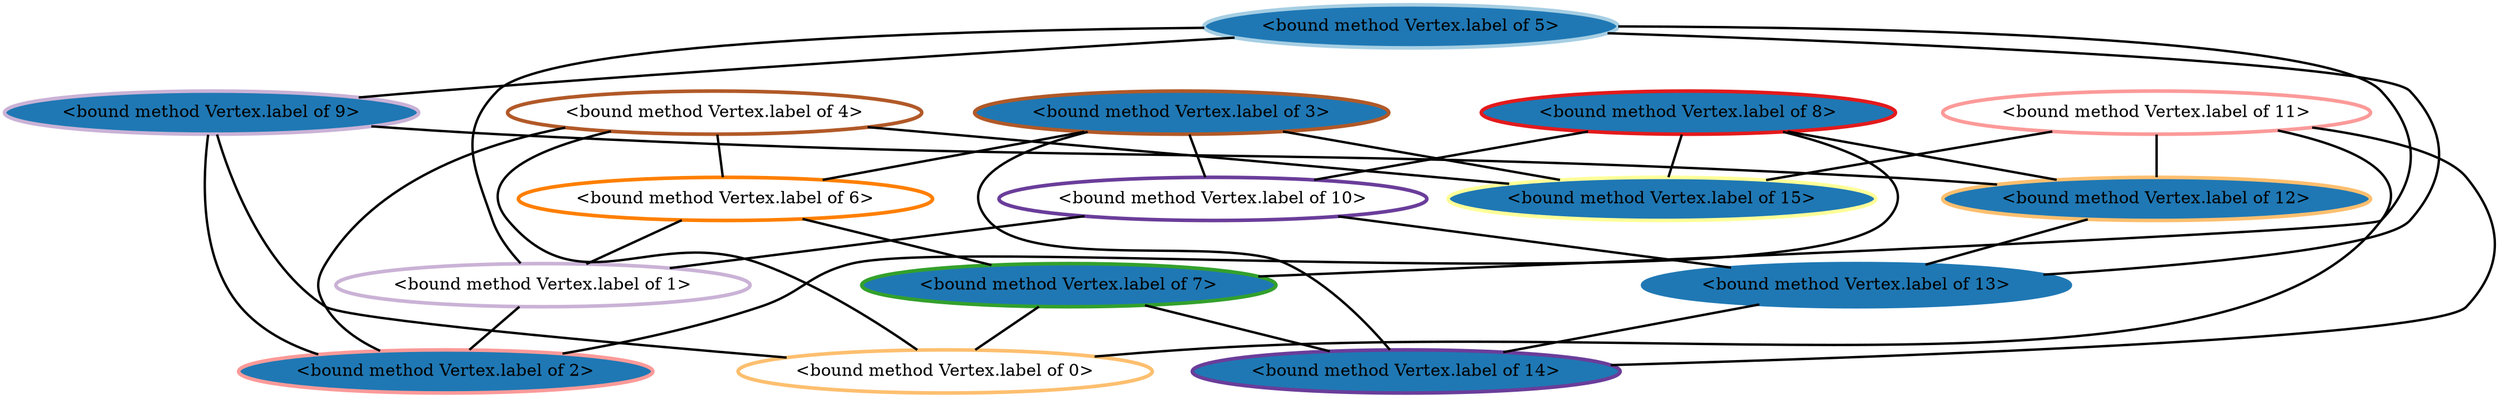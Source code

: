Graph G {
    0 [penwidth=3,label="<bound method Vertex.label of 0>",color=7, colorscheme=paired12]
    1 [penwidth=3,label="<bound method Vertex.label of 1>",color=9, colorscheme=paired12]
    2 [penwidth=3,label="<bound method Vertex.label of 2>",color=5, colorscheme=paired12,style=filled,fillcolor=2]
    3 [penwidth=3,label="<bound method Vertex.label of 3>",color=12, colorscheme=paired12,style=filled,fillcolor=2]
    4 [penwidth=3,label="<bound method Vertex.label of 4>",color=12, colorscheme=paired12]
    5 [penwidth=3,label="<bound method Vertex.label of 5>",color=1, colorscheme=paired12,style=filled,fillcolor=2]
    6 [penwidth=3,label="<bound method Vertex.label of 6>",color=8, colorscheme=paired12]
    7 [penwidth=3,label="<bound method Vertex.label of 7>",color=4, colorscheme=paired12,style=filled,fillcolor=2]
    8 [penwidth=3,label="<bound method Vertex.label of 8>",color=6, colorscheme=paired12,style=filled,fillcolor=2]
    9 [penwidth=3,label="<bound method Vertex.label of 9>",color=9, colorscheme=paired12,style=filled,fillcolor=2]
    10 [penwidth=3,label="<bound method Vertex.label of 10>",color=10, colorscheme=paired12]
    11 [penwidth=3,label="<bound method Vertex.label of 11>",color=5, colorscheme=paired12]
    12 [penwidth=3,label="<bound method Vertex.label of 12>",color=7, colorscheme=paired12,style=filled,fillcolor=2]
    13 [penwidth=3,label="<bound method Vertex.label of 13>",color=2, colorscheme=paired12,style=filled,fillcolor=2]
    14 [penwidth=3,label="<bound method Vertex.label of 14>",color=10, colorscheme=paired12,style=filled,fillcolor=2]
    15 [penwidth=3,label="<bound method Vertex.label of 15>",color=11, colorscheme=paired12,style=filled,fillcolor=2]

    3--6 [penwidth=2]
    3--10 [penwidth=2]
    3--14 [penwidth=2]
    3--15 [penwidth=2]
    4--6 [penwidth=2]
    4--15 [penwidth=2]
    4--0 [penwidth=2]
    4--2 [penwidth=2]
    5--7 [penwidth=2]
    5--9 [penwidth=2]
    5--13 [penwidth=2]
    5--1 [penwidth=2]
    6--7 [penwidth=2]
    6--1 [penwidth=2]
    7--14 [penwidth=2]
    7--0 [penwidth=2]
    8--10 [penwidth=2]
    8--12 [penwidth=2]
    8--15 [penwidth=2]
    8--2 [penwidth=2]
    9--12 [penwidth=2]
    9--0 [penwidth=2]
    9--2 [penwidth=2]
    10--13 [penwidth=2]
    10--1 [penwidth=2]
    11--12 [penwidth=2]
    11--14 [penwidth=2]
    11--15 [penwidth=2]
    11--0 [penwidth=2]
    12--13 [penwidth=2]
    13--14 [penwidth=2]
    1--2 [penwidth=2]
}